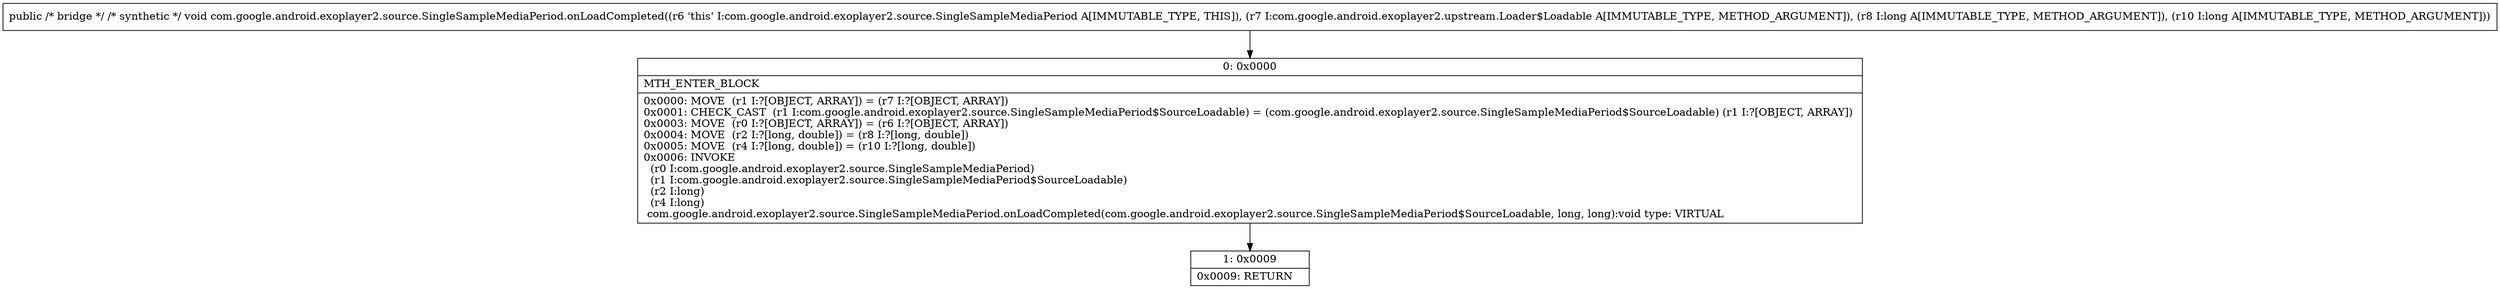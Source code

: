 digraph "CFG forcom.google.android.exoplayer2.source.SingleSampleMediaPeriod.onLoadCompleted(Lcom\/google\/android\/exoplayer2\/upstream\/Loader$Loadable;JJ)V" {
Node_0 [shape=record,label="{0\:\ 0x0000|MTH_ENTER_BLOCK\l|0x0000: MOVE  (r1 I:?[OBJECT, ARRAY]) = (r7 I:?[OBJECT, ARRAY]) \l0x0001: CHECK_CAST  (r1 I:com.google.android.exoplayer2.source.SingleSampleMediaPeriod$SourceLoadable) = (com.google.android.exoplayer2.source.SingleSampleMediaPeriod$SourceLoadable) (r1 I:?[OBJECT, ARRAY]) \l0x0003: MOVE  (r0 I:?[OBJECT, ARRAY]) = (r6 I:?[OBJECT, ARRAY]) \l0x0004: MOVE  (r2 I:?[long, double]) = (r8 I:?[long, double]) \l0x0005: MOVE  (r4 I:?[long, double]) = (r10 I:?[long, double]) \l0x0006: INVOKE  \l  (r0 I:com.google.android.exoplayer2.source.SingleSampleMediaPeriod)\l  (r1 I:com.google.android.exoplayer2.source.SingleSampleMediaPeriod$SourceLoadable)\l  (r2 I:long)\l  (r4 I:long)\l com.google.android.exoplayer2.source.SingleSampleMediaPeriod.onLoadCompleted(com.google.android.exoplayer2.source.SingleSampleMediaPeriod$SourceLoadable, long, long):void type: VIRTUAL \l}"];
Node_1 [shape=record,label="{1\:\ 0x0009|0x0009: RETURN   \l}"];
MethodNode[shape=record,label="{public \/* bridge *\/ \/* synthetic *\/ void com.google.android.exoplayer2.source.SingleSampleMediaPeriod.onLoadCompleted((r6 'this' I:com.google.android.exoplayer2.source.SingleSampleMediaPeriod A[IMMUTABLE_TYPE, THIS]), (r7 I:com.google.android.exoplayer2.upstream.Loader$Loadable A[IMMUTABLE_TYPE, METHOD_ARGUMENT]), (r8 I:long A[IMMUTABLE_TYPE, METHOD_ARGUMENT]), (r10 I:long A[IMMUTABLE_TYPE, METHOD_ARGUMENT])) }"];
MethodNode -> Node_0;
Node_0 -> Node_1;
}

